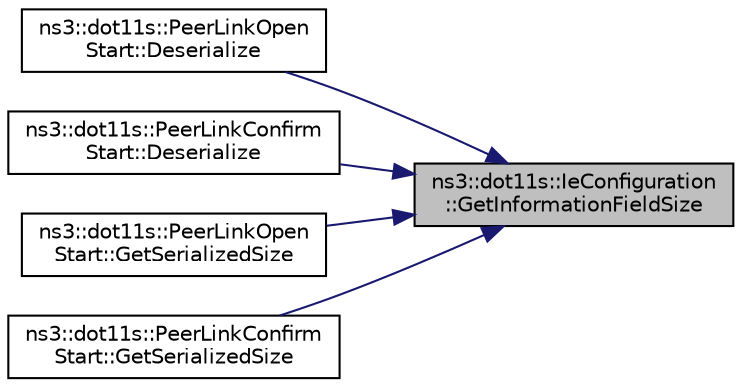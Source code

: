 digraph "ns3::dot11s::IeConfiguration::GetInformationFieldSize"
{
 // LATEX_PDF_SIZE
  edge [fontname="Helvetica",fontsize="10",labelfontname="Helvetica",labelfontsize="10"];
  node [fontname="Helvetica",fontsize="10",shape=record];
  rankdir="RL";
  Node1 [label="ns3::dot11s::IeConfiguration\l::GetInformationFieldSize",height=0.2,width=0.4,color="black", fillcolor="grey75", style="filled", fontcolor="black",tooltip="Length of serialized information (i.e., the length of the body of the IE, not including the Element I..."];
  Node1 -> Node2 [dir="back",color="midnightblue",fontsize="10",style="solid",fontname="Helvetica"];
  Node2 [label="ns3::dot11s::PeerLinkOpen\lStart::Deserialize",height=0.2,width=0.4,color="black", fillcolor="white", style="filled",URL="$classns3_1_1dot11s_1_1_peer_link_open_start.html#a315473be0f383a55415b452b45f688bb",tooltip=" "];
  Node1 -> Node3 [dir="back",color="midnightblue",fontsize="10",style="solid",fontname="Helvetica"];
  Node3 [label="ns3::dot11s::PeerLinkConfirm\lStart::Deserialize",height=0.2,width=0.4,color="black", fillcolor="white", style="filled",URL="$classns3_1_1dot11s_1_1_peer_link_confirm_start.html#a6109a09962014a5c64c7a2fd9470978e",tooltip=" "];
  Node1 -> Node4 [dir="back",color="midnightblue",fontsize="10",style="solid",fontname="Helvetica"];
  Node4 [label="ns3::dot11s::PeerLinkOpen\lStart::GetSerializedSize",height=0.2,width=0.4,color="black", fillcolor="white", style="filled",URL="$classns3_1_1dot11s_1_1_peer_link_open_start.html#affd0f7076a88193ca5b410be78280ec2",tooltip=" "];
  Node1 -> Node5 [dir="back",color="midnightblue",fontsize="10",style="solid",fontname="Helvetica"];
  Node5 [label="ns3::dot11s::PeerLinkConfirm\lStart::GetSerializedSize",height=0.2,width=0.4,color="black", fillcolor="white", style="filled",URL="$classns3_1_1dot11s_1_1_peer_link_confirm_start.html#a99a7e2ae36a429f7aa63157cba33a9b2",tooltip=" "];
}
